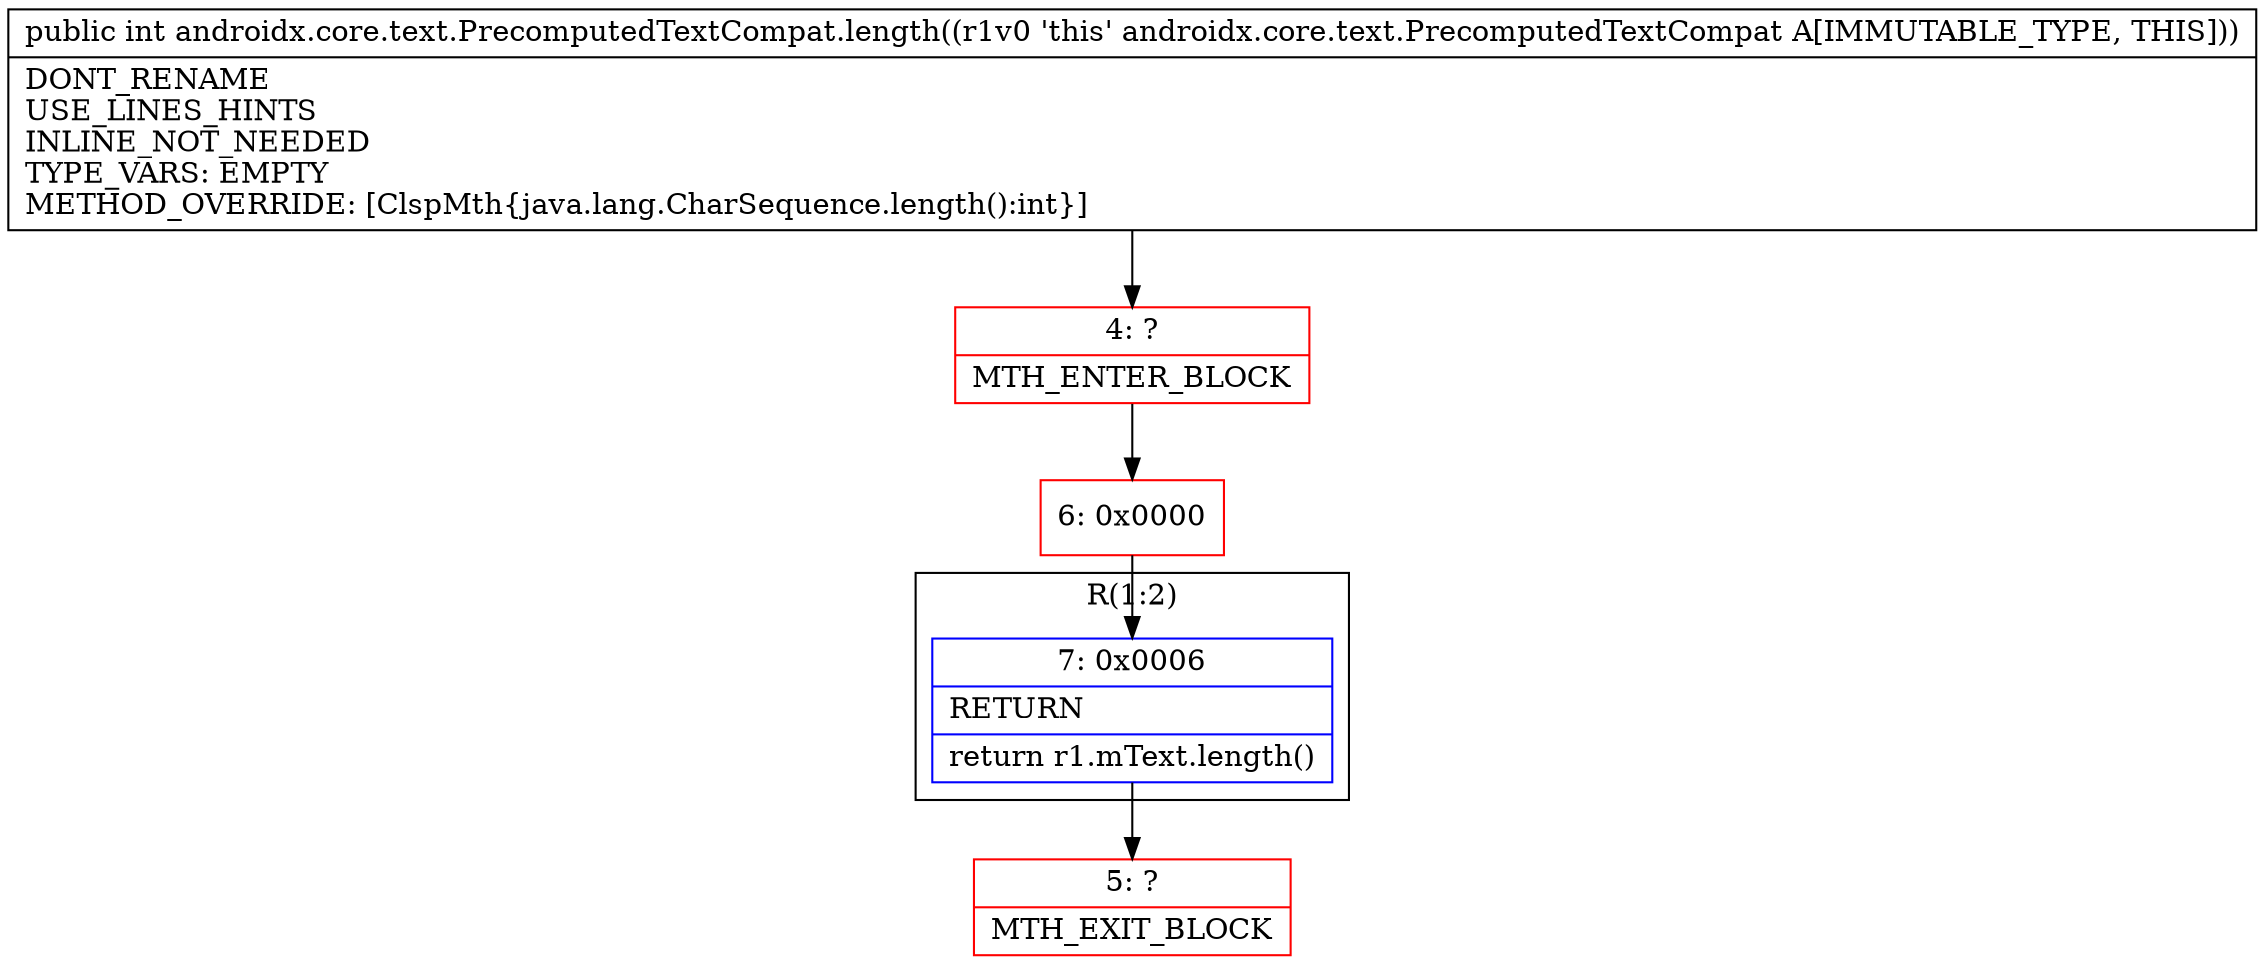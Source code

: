 digraph "CFG forandroidx.core.text.PrecomputedTextCompat.length()I" {
subgraph cluster_Region_868029163 {
label = "R(1:2)";
node [shape=record,color=blue];
Node_7 [shape=record,label="{7\:\ 0x0006|RETURN\l|return r1.mText.length()\l}"];
}
Node_4 [shape=record,color=red,label="{4\:\ ?|MTH_ENTER_BLOCK\l}"];
Node_6 [shape=record,color=red,label="{6\:\ 0x0000}"];
Node_5 [shape=record,color=red,label="{5\:\ ?|MTH_EXIT_BLOCK\l}"];
MethodNode[shape=record,label="{public int androidx.core.text.PrecomputedTextCompat.length((r1v0 'this' androidx.core.text.PrecomputedTextCompat A[IMMUTABLE_TYPE, THIS]))  | DONT_RENAME\lUSE_LINES_HINTS\lINLINE_NOT_NEEDED\lTYPE_VARS: EMPTY\lMETHOD_OVERRIDE: [ClspMth\{java.lang.CharSequence.length():int\}]\l}"];
MethodNode -> Node_4;Node_7 -> Node_5;
Node_4 -> Node_6;
Node_6 -> Node_7;
}

